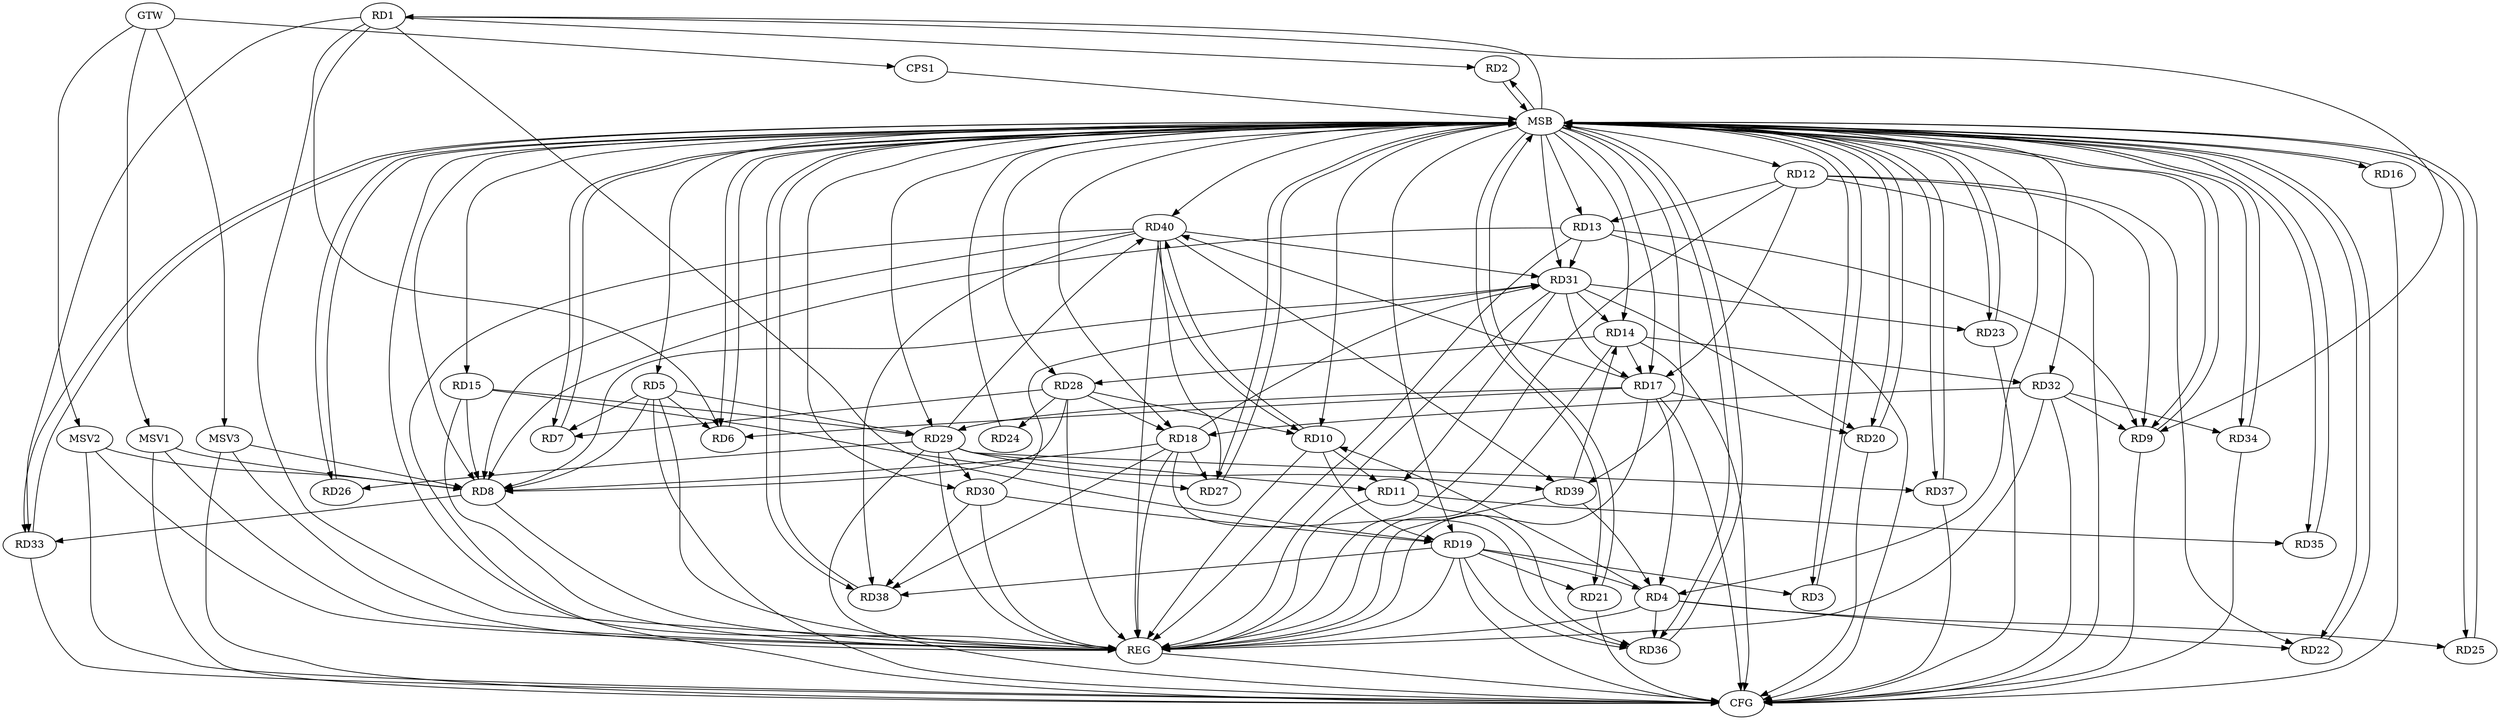 strict digraph G {
  RD1 [ label="RD1" ];
  RD2 [ label="RD2" ];
  RD3 [ label="RD3" ];
  RD4 [ label="RD4" ];
  RD5 [ label="RD5" ];
  RD6 [ label="RD6" ];
  RD7 [ label="RD7" ];
  RD8 [ label="RD8" ];
  RD9 [ label="RD9" ];
  RD10 [ label="RD10" ];
  RD11 [ label="RD11" ];
  RD12 [ label="RD12" ];
  RD13 [ label="RD13" ];
  RD14 [ label="RD14" ];
  RD15 [ label="RD15" ];
  RD16 [ label="RD16" ];
  RD17 [ label="RD17" ];
  RD18 [ label="RD18" ];
  RD19 [ label="RD19" ];
  RD20 [ label="RD20" ];
  RD21 [ label="RD21" ];
  RD22 [ label="RD22" ];
  RD23 [ label="RD23" ];
  RD24 [ label="RD24" ];
  RD25 [ label="RD25" ];
  RD26 [ label="RD26" ];
  RD27 [ label="RD27" ];
  RD28 [ label="RD28" ];
  RD29 [ label="RD29" ];
  RD30 [ label="RD30" ];
  RD31 [ label="RD31" ];
  RD32 [ label="RD32" ];
  RD33 [ label="RD33" ];
  RD34 [ label="RD34" ];
  RD35 [ label="RD35" ];
  RD36 [ label="RD36" ];
  RD37 [ label="RD37" ];
  RD38 [ label="RD38" ];
  RD39 [ label="RD39" ];
  RD40 [ label="RD40" ];
  CPS1 [ label="CPS1" ];
  GTW [ label="GTW" ];
  REG [ label="REG" ];
  MSB [ label="MSB" ];
  CFG [ label="CFG" ];
  MSV1 [ label="MSV1" ];
  MSV2 [ label="MSV2" ];
  MSV3 [ label="MSV3" ];
  RD1 -> RD2;
  RD1 -> RD6;
  RD1 -> RD9;
  RD1 -> RD19;
  RD1 -> RD33;
  RD19 -> RD3;
  RD4 -> RD10;
  RD17 -> RD4;
  RD19 -> RD4;
  RD4 -> RD22;
  RD4 -> RD25;
  RD4 -> RD36;
  RD39 -> RD4;
  RD5 -> RD6;
  RD5 -> RD7;
  RD5 -> RD8;
  RD5 -> RD29;
  RD17 -> RD6;
  RD28 -> RD7;
  RD13 -> RD8;
  RD15 -> RD8;
  RD18 -> RD8;
  RD28 -> RD8;
  RD31 -> RD8;
  RD8 -> RD33;
  RD40 -> RD8;
  RD12 -> RD9;
  RD13 -> RD9;
  RD32 -> RD9;
  RD10 -> RD11;
  RD10 -> RD19;
  RD28 -> RD10;
  RD10 -> RD40;
  RD40 -> RD10;
  RD29 -> RD11;
  RD31 -> RD11;
  RD11 -> RD35;
  RD11 -> RD36;
  RD12 -> RD13;
  RD12 -> RD17;
  RD12 -> RD22;
  RD13 -> RD31;
  RD14 -> RD17;
  RD14 -> RD28;
  RD31 -> RD14;
  RD14 -> RD32;
  RD39 -> RD14;
  RD15 -> RD27;
  RD15 -> RD29;
  RD17 -> RD20;
  RD17 -> RD29;
  RD31 -> RD17;
  RD17 -> RD40;
  RD18 -> RD27;
  RD28 -> RD18;
  RD18 -> RD31;
  RD32 -> RD18;
  RD18 -> RD36;
  RD18 -> RD38;
  RD19 -> RD21;
  RD30 -> RD19;
  RD19 -> RD36;
  RD19 -> RD38;
  RD31 -> RD20;
  RD31 -> RD23;
  RD28 -> RD24;
  RD29 -> RD26;
  RD40 -> RD27;
  RD29 -> RD30;
  RD29 -> RD37;
  RD29 -> RD39;
  RD29 -> RD40;
  RD30 -> RD31;
  RD30 -> RD38;
  RD40 -> RD31;
  RD32 -> RD34;
  RD40 -> RD38;
  RD40 -> RD39;
  GTW -> CPS1;
  RD1 -> REG;
  RD4 -> REG;
  RD5 -> REG;
  RD8 -> REG;
  RD10 -> REG;
  RD11 -> REG;
  RD12 -> REG;
  RD13 -> REG;
  RD14 -> REG;
  RD15 -> REG;
  RD17 -> REG;
  RD18 -> REG;
  RD19 -> REG;
  RD28 -> REG;
  RD29 -> REG;
  RD30 -> REG;
  RD31 -> REG;
  RD32 -> REG;
  RD39 -> REG;
  RD40 -> REG;
  RD2 -> MSB;
  MSB -> RD7;
  MSB -> RD28;
  MSB -> RD30;
  MSB -> REG;
  RD3 -> MSB;
  MSB -> RD9;
  MSB -> RD23;
  MSB -> RD29;
  MSB -> RD38;
  RD6 -> MSB;
  MSB -> RD5;
  MSB -> RD17;
  MSB -> RD27;
  RD7 -> MSB;
  MSB -> RD31;
  MSB -> RD36;
  RD9 -> MSB;
  MSB -> RD20;
  MSB -> RD32;
  MSB -> RD40;
  RD16 -> MSB;
  MSB -> RD39;
  RD20 -> MSB;
  MSB -> RD1;
  MSB -> RD4;
  MSB -> RD8;
  MSB -> RD34;
  RD21 -> MSB;
  MSB -> RD16;
  MSB -> RD37;
  RD22 -> MSB;
  RD23 -> MSB;
  MSB -> RD12;
  RD24 -> MSB;
  MSB -> RD15;
  RD25 -> MSB;
  RD26 -> MSB;
  MSB -> RD19;
  RD27 -> MSB;
  MSB -> RD2;
  MSB -> RD3;
  MSB -> RD10;
  RD33 -> MSB;
  MSB -> RD6;
  MSB -> RD25;
  RD34 -> MSB;
  MSB -> RD35;
  RD35 -> MSB;
  MSB -> RD14;
  RD36 -> MSB;
  MSB -> RD13;
  MSB -> RD21;
  RD37 -> MSB;
  MSB -> RD18;
  RD38 -> MSB;
  CPS1 -> MSB;
  MSB -> RD22;
  MSB -> RD26;
  MSB -> RD33;
  RD33 -> CFG;
  RD37 -> CFG;
  RD34 -> CFG;
  RD9 -> CFG;
  RD12 -> CFG;
  RD32 -> CFG;
  RD16 -> CFG;
  RD40 -> CFG;
  RD29 -> CFG;
  RD5 -> CFG;
  RD17 -> CFG;
  RD23 -> CFG;
  RD20 -> CFG;
  RD19 -> CFG;
  RD14 -> CFG;
  RD13 -> CFG;
  RD21 -> CFG;
  REG -> CFG;
  MSV1 -> RD8;
  GTW -> MSV1;
  MSV1 -> REG;
  MSV1 -> CFG;
  MSV2 -> RD8;
  MSV3 -> RD8;
  GTW -> MSV2;
  MSV2 -> REG;
  MSV2 -> CFG;
  GTW -> MSV3;
  MSV3 -> REG;
  MSV3 -> CFG;
}
